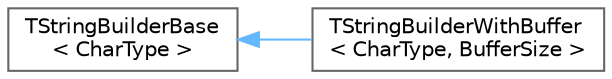 digraph "Graphical Class Hierarchy"
{
 // INTERACTIVE_SVG=YES
 // LATEX_PDF_SIZE
  bgcolor="transparent";
  edge [fontname=Helvetica,fontsize=10,labelfontname=Helvetica,labelfontsize=10];
  node [fontname=Helvetica,fontsize=10,shape=box,height=0.2,width=0.4];
  rankdir="LR";
  Node0 [id="Node000000",label="TStringBuilderBase\l\< CharType \>",height=0.2,width=0.4,color="grey40", fillcolor="white", style="filled",URL="$d6/dbc/classTStringBuilderBase.html",tooltip="String Builder."];
  Node0 -> Node1 [id="edge8440_Node000000_Node000001",dir="back",color="steelblue1",style="solid",tooltip=" "];
  Node1 [id="Node000001",label="TStringBuilderWithBuffer\l\< CharType, BufferSize \>",height=0.2,width=0.4,color="grey40", fillcolor="white", style="filled",URL="$d1/d8c/classTStringBuilderWithBuffer.html",tooltip="A string builder with inline storage."];
}
